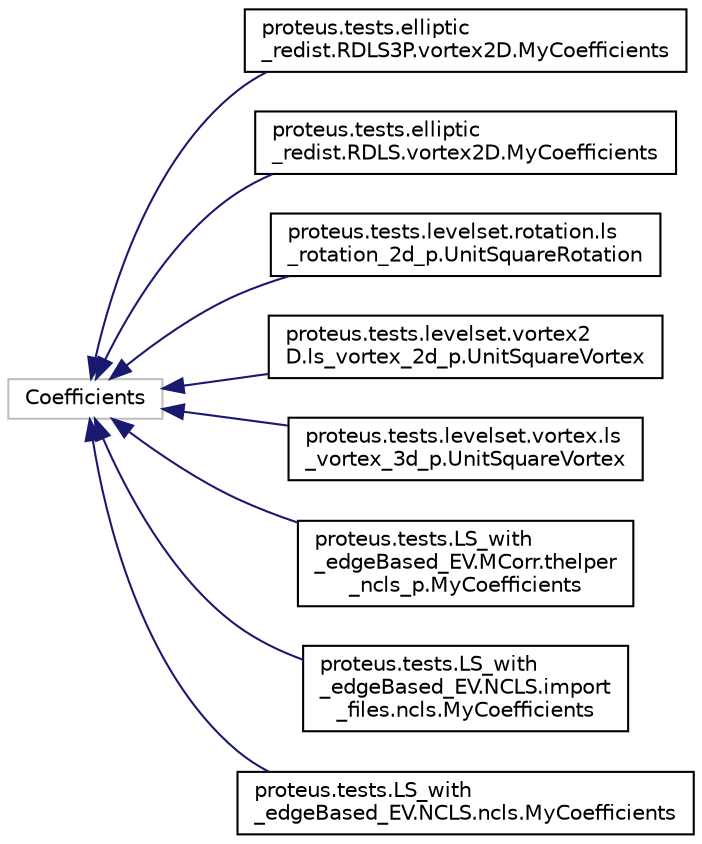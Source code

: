 digraph "Graphical Class Hierarchy"
{
 // LATEX_PDF_SIZE
  edge [fontname="Helvetica",fontsize="10",labelfontname="Helvetica",labelfontsize="10"];
  node [fontname="Helvetica",fontsize="10",shape=record];
  rankdir="LR";
  Node327 [label="Coefficients",height=0.2,width=0.4,color="grey75", fillcolor="white", style="filled",tooltip=" "];
  Node327 -> Node0 [dir="back",color="midnightblue",fontsize="10",style="solid",fontname="Helvetica"];
  Node0 [label="proteus.tests.elliptic\l_redist.RDLS3P.vortex2D.MyCoefficients",height=0.2,width=0.4,color="black", fillcolor="white", style="filled",URL="$d6/d9e/classproteus_1_1tests_1_1elliptic__redist_1_1RDLS3P_1_1vortex2D_1_1MyCoefficients.html",tooltip=" "];
  Node327 -> Node329 [dir="back",color="midnightblue",fontsize="10",style="solid",fontname="Helvetica"];
  Node329 [label="proteus.tests.elliptic\l_redist.RDLS.vortex2D.MyCoefficients",height=0.2,width=0.4,color="black", fillcolor="white", style="filled",URL="$d0/d68/classproteus_1_1tests_1_1elliptic__redist_1_1RDLS_1_1vortex2D_1_1MyCoefficients.html",tooltip=" "];
  Node327 -> Node330 [dir="back",color="midnightblue",fontsize="10",style="solid",fontname="Helvetica"];
  Node330 [label="proteus.tests.levelset.rotation.ls\l_rotation_2d_p.UnitSquareRotation",height=0.2,width=0.4,color="black", fillcolor="white", style="filled",URL="$d9/d65/classproteus_1_1tests_1_1levelset_1_1rotation_1_1ls__rotation__2d__p_1_1UnitSquareRotation.html",tooltip=" "];
  Node327 -> Node331 [dir="back",color="midnightblue",fontsize="10",style="solid",fontname="Helvetica"];
  Node331 [label="proteus.tests.levelset.vortex2\lD.ls_vortex_2d_p.UnitSquareVortex",height=0.2,width=0.4,color="black", fillcolor="white", style="filled",URL="$de/db8/classproteus_1_1tests_1_1levelset_1_1vortex2D_1_1ls__vortex__2d__p_1_1UnitSquareVortex.html",tooltip=" "];
  Node327 -> Node332 [dir="back",color="midnightblue",fontsize="10",style="solid",fontname="Helvetica"];
  Node332 [label="proteus.tests.levelset.vortex.ls\l_vortex_3d_p.UnitSquareVortex",height=0.2,width=0.4,color="black", fillcolor="white", style="filled",URL="$d9/d1f/classproteus_1_1tests_1_1levelset_1_1vortex_1_1ls__vortex__3d__p_1_1UnitSquareVortex.html",tooltip=" "];
  Node327 -> Node333 [dir="back",color="midnightblue",fontsize="10",style="solid",fontname="Helvetica"];
  Node333 [label="proteus.tests.LS_with\l_edgeBased_EV.MCorr.thelper\l_ncls_p.MyCoefficients",height=0.2,width=0.4,color="black", fillcolor="white", style="filled",URL="$d4/d08/classproteus_1_1tests_1_1LS__with__edgeBased__EV_1_1MCorr_1_1thelper__ncls__p_1_1MyCoefficients.html",tooltip=" "];
  Node327 -> Node334 [dir="back",color="midnightblue",fontsize="10",style="solid",fontname="Helvetica"];
  Node334 [label="proteus.tests.LS_with\l_edgeBased_EV.NCLS.import\l_files.ncls.MyCoefficients",height=0.2,width=0.4,color="black", fillcolor="white", style="filled",URL="$d0/d71/classproteus_1_1tests_1_1LS__with__edgeBased__EV_1_1NCLS_1_1import__files_1_1ncls_1_1MyCoefficients.html",tooltip=" "];
  Node327 -> Node335 [dir="back",color="midnightblue",fontsize="10",style="solid",fontname="Helvetica"];
  Node335 [label="proteus.tests.LS_with\l_edgeBased_EV.NCLS.ncls.MyCoefficients",height=0.2,width=0.4,color="black", fillcolor="white", style="filled",URL="$d8/d1b/classproteus_1_1tests_1_1LS__with__edgeBased__EV_1_1NCLS_1_1ncls_1_1MyCoefficients.html",tooltip=" "];
}
